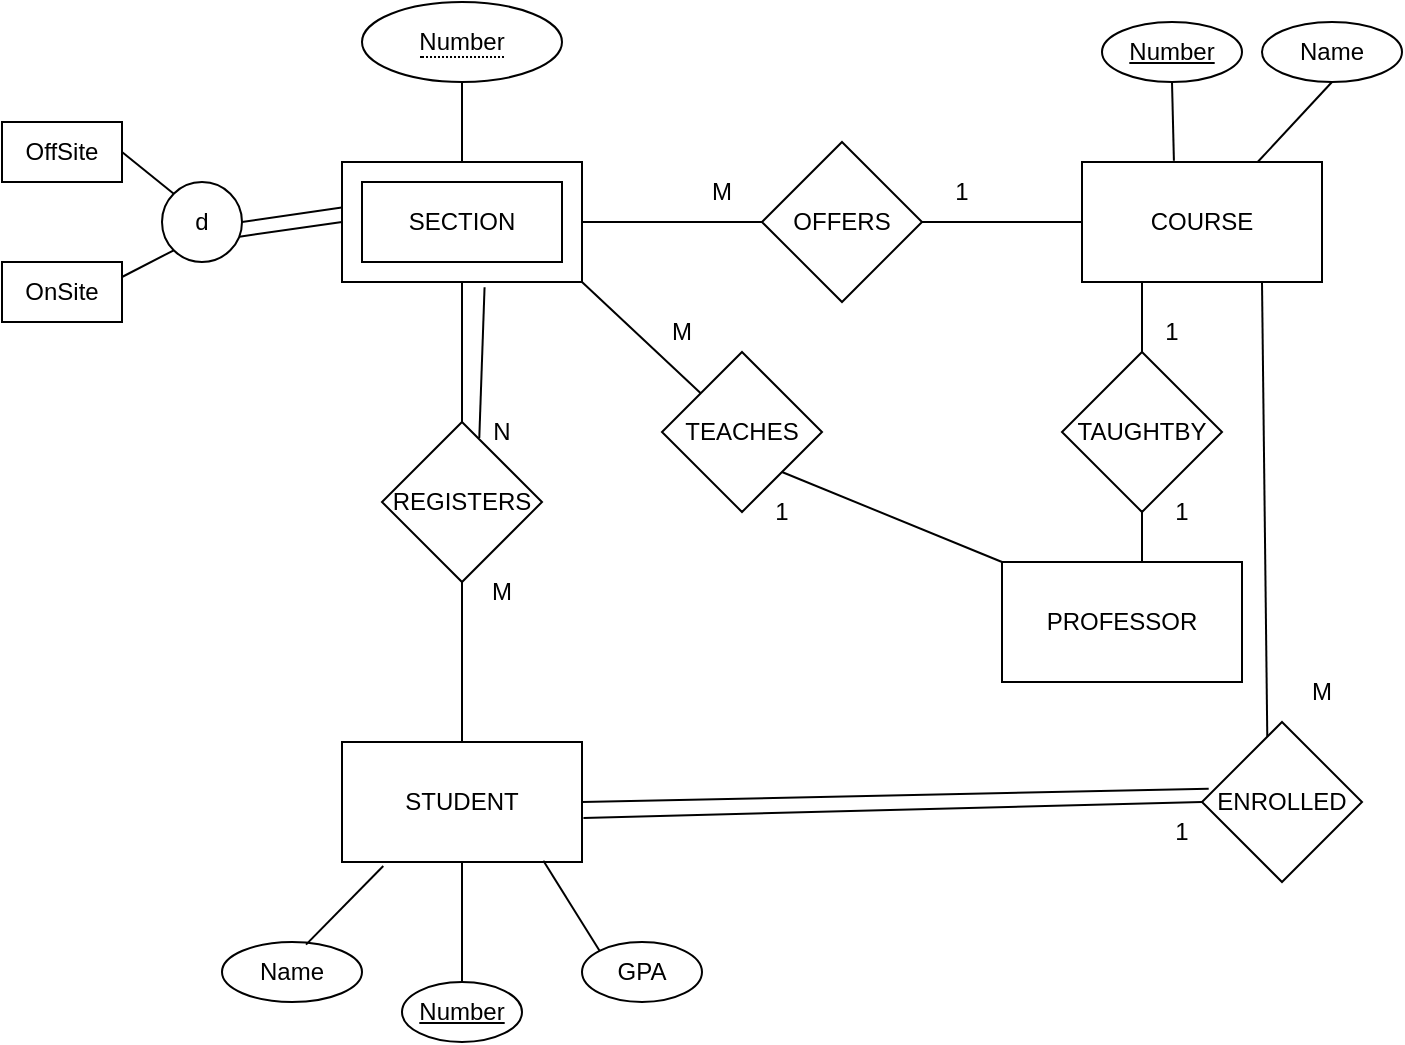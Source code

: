 <mxfile version="20.5.1" type="github">
  <diagram id="G3OaYpvWjt-qT6TLBlAL" name="Page-1">
    <mxGraphModel dx="2062" dy="1118" grid="1" gridSize="10" guides="1" tooltips="1" connect="1" arrows="1" fold="1" page="1" pageScale="1" pageWidth="1700" pageHeight="1100" math="0" shadow="0">
      <root>
        <mxCell id="0" />
        <mxCell id="1" parent="0" />
        <mxCell id="XVx1EeimnZ5qTnu5lNF5-1" value="SECTION" style="rounded=0;whiteSpace=wrap;html=1;" parent="1" vertex="1">
          <mxGeometry x="230" y="110" width="120" height="60" as="geometry" />
        </mxCell>
        <mxCell id="XVx1EeimnZ5qTnu5lNF5-3" value="d" style="ellipse;whiteSpace=wrap;html=1;aspect=fixed;" parent="1" vertex="1">
          <mxGeometry x="140" y="120" width="40" height="40" as="geometry" />
        </mxCell>
        <mxCell id="XVx1EeimnZ5qTnu5lNF5-4" value="OnSite" style="rounded=0;whiteSpace=wrap;html=1;" parent="1" vertex="1">
          <mxGeometry x="60" y="160" width="60" height="30" as="geometry" />
        </mxCell>
        <mxCell id="XVx1EeimnZ5qTnu5lNF5-5" value="OffSite" style="rounded=0;whiteSpace=wrap;html=1;" parent="1" vertex="1">
          <mxGeometry x="60" y="90" width="60" height="30" as="geometry" />
        </mxCell>
        <mxCell id="XVx1EeimnZ5qTnu5lNF5-6" value="" style="endArrow=none;html=1;rounded=0;entryX=0.006;entryY=0.378;entryDx=0;entryDy=0;entryPerimeter=0;exitX=1;exitY=0.5;exitDx=0;exitDy=0;" parent="1" source="XVx1EeimnZ5qTnu5lNF5-3" target="XVx1EeimnZ5qTnu5lNF5-1" edge="1">
          <mxGeometry width="50" height="50" relative="1" as="geometry">
            <mxPoint x="180" y="170" as="sourcePoint" />
            <mxPoint x="230" y="120" as="targetPoint" />
          </mxGeometry>
        </mxCell>
        <mxCell id="XVx1EeimnZ5qTnu5lNF5-7" value="" style="endArrow=none;html=1;rounded=0;entryX=0;entryY=0.5;entryDx=0;entryDy=0;exitX=0.967;exitY=0.683;exitDx=0;exitDy=0;exitPerimeter=0;" parent="1" source="XVx1EeimnZ5qTnu5lNF5-3" target="XVx1EeimnZ5qTnu5lNF5-1" edge="1">
          <mxGeometry width="50" height="50" relative="1" as="geometry">
            <mxPoint x="180" y="200" as="sourcePoint" />
            <mxPoint x="230" y="150" as="targetPoint" />
          </mxGeometry>
        </mxCell>
        <mxCell id="XVx1EeimnZ5qTnu5lNF5-8" value="" style="endArrow=none;html=1;rounded=0;entryX=0;entryY=1;entryDx=0;entryDy=0;exitX=1;exitY=0.25;exitDx=0;exitDy=0;" parent="1" source="XVx1EeimnZ5qTnu5lNF5-4" target="XVx1EeimnZ5qTnu5lNF5-3" edge="1">
          <mxGeometry width="50" height="50" relative="1" as="geometry">
            <mxPoint x="80" y="300" as="sourcePoint" />
            <mxPoint x="130" y="250" as="targetPoint" />
          </mxGeometry>
        </mxCell>
        <mxCell id="XVx1EeimnZ5qTnu5lNF5-9" value="" style="endArrow=none;html=1;rounded=0;entryX=0;entryY=0;entryDx=0;entryDy=0;exitX=1;exitY=0.5;exitDx=0;exitDy=0;" parent="1" source="XVx1EeimnZ5qTnu5lNF5-5" target="XVx1EeimnZ5qTnu5lNF5-3" edge="1">
          <mxGeometry width="50" height="50" relative="1" as="geometry">
            <mxPoint x="120" y="150" as="sourcePoint" />
            <mxPoint x="170" y="100" as="targetPoint" />
          </mxGeometry>
        </mxCell>
        <mxCell id="XVx1EeimnZ5qTnu5lNF5-10" value="" style="endArrow=none;html=1;rounded=0;entryX=0.5;entryY=1;entryDx=0;entryDy=0;exitX=0.5;exitY=0;exitDx=0;exitDy=0;" parent="1" source="XVx1EeimnZ5qTnu5lNF5-1" edge="1">
          <mxGeometry width="50" height="50" relative="1" as="geometry">
            <mxPoint x="320" y="110" as="sourcePoint" />
            <mxPoint x="290" y="70" as="targetPoint" />
          </mxGeometry>
        </mxCell>
        <mxCell id="XVx1EeimnZ5qTnu5lNF5-11" value="STUDENT" style="rounded=0;whiteSpace=wrap;html=1;" parent="1" vertex="1">
          <mxGeometry x="230" y="400" width="120" height="60" as="geometry" />
        </mxCell>
        <mxCell id="XVx1EeimnZ5qTnu5lNF5-12" value="Name" style="ellipse;whiteSpace=wrap;html=1;" parent="1" vertex="1">
          <mxGeometry x="170" y="500" width="70" height="30" as="geometry" />
        </mxCell>
        <mxCell id="XVx1EeimnZ5qTnu5lNF5-13" value="&lt;u&gt;Number&lt;/u&gt;" style="ellipse;whiteSpace=wrap;html=1;" parent="1" vertex="1">
          <mxGeometry x="260" y="520" width="60" height="30" as="geometry" />
        </mxCell>
        <mxCell id="XVx1EeimnZ5qTnu5lNF5-14" value="GPA" style="ellipse;whiteSpace=wrap;html=1;" parent="1" vertex="1">
          <mxGeometry x="350" y="500" width="60" height="30" as="geometry" />
        </mxCell>
        <mxCell id="XVx1EeimnZ5qTnu5lNF5-16" value="" style="endArrow=none;html=1;rounded=0;entryX=0.172;entryY=1.033;entryDx=0;entryDy=0;entryPerimeter=0;exitX=0.6;exitY=0.044;exitDx=0;exitDy=0;exitPerimeter=0;" parent="1" source="XVx1EeimnZ5qTnu5lNF5-12" target="XVx1EeimnZ5qTnu5lNF5-11" edge="1">
          <mxGeometry width="50" height="50" relative="1" as="geometry">
            <mxPoint x="110" y="500" as="sourcePoint" />
            <mxPoint x="160" y="450" as="targetPoint" />
          </mxGeometry>
        </mxCell>
        <mxCell id="XVx1EeimnZ5qTnu5lNF5-17" value="" style="endArrow=none;html=1;rounded=0;entryX=0.5;entryY=1;entryDx=0;entryDy=0;exitX=0.5;exitY=0;exitDx=0;exitDy=0;" parent="1" source="XVx1EeimnZ5qTnu5lNF5-13" target="XVx1EeimnZ5qTnu5lNF5-11" edge="1">
          <mxGeometry width="50" height="50" relative="1" as="geometry">
            <mxPoint x="250" y="530" as="sourcePoint" />
            <mxPoint x="300" y="480" as="targetPoint" />
          </mxGeometry>
        </mxCell>
        <mxCell id="XVx1EeimnZ5qTnu5lNF5-18" value="" style="endArrow=none;html=1;rounded=0;entryX=0.839;entryY=0.989;entryDx=0;entryDy=0;entryPerimeter=0;exitX=0;exitY=0;exitDx=0;exitDy=0;" parent="1" source="XVx1EeimnZ5qTnu5lNF5-14" target="XVx1EeimnZ5qTnu5lNF5-11" edge="1">
          <mxGeometry width="50" height="50" relative="1" as="geometry">
            <mxPoint x="300" y="530" as="sourcePoint" />
            <mxPoint x="350" y="480" as="targetPoint" />
          </mxGeometry>
        </mxCell>
        <mxCell id="XVx1EeimnZ5qTnu5lNF5-19" value="PROFESSOR" style="rounded=0;whiteSpace=wrap;html=1;" parent="1" vertex="1">
          <mxGeometry x="560" y="310" width="120" height="60" as="geometry" />
        </mxCell>
        <mxCell id="XVx1EeimnZ5qTnu5lNF5-20" value="COURSE" style="rounded=0;whiteSpace=wrap;html=1;" parent="1" vertex="1">
          <mxGeometry x="600" y="110" width="120" height="60" as="geometry" />
        </mxCell>
        <mxCell id="XVx1EeimnZ5qTnu5lNF5-21" value="OFFERS" style="rhombus;whiteSpace=wrap;html=1;" parent="1" vertex="1">
          <mxGeometry x="440" y="100" width="80" height="80" as="geometry" />
        </mxCell>
        <mxCell id="XVx1EeimnZ5qTnu5lNF5-22" value="" style="endArrow=none;html=1;rounded=0;entryX=0;entryY=0.5;entryDx=0;entryDy=0;exitX=1;exitY=0.5;exitDx=0;exitDy=0;" parent="1" source="XVx1EeimnZ5qTnu5lNF5-21" target="XVx1EeimnZ5qTnu5lNF5-20" edge="1">
          <mxGeometry width="50" height="50" relative="1" as="geometry">
            <mxPoint x="520" y="240" as="sourcePoint" />
            <mxPoint x="570" y="190" as="targetPoint" />
          </mxGeometry>
        </mxCell>
        <mxCell id="XVx1EeimnZ5qTnu5lNF5-23" value="" style="endArrow=none;html=1;rounded=0;entryX=0;entryY=0.5;entryDx=0;entryDy=0;exitX=1;exitY=0.5;exitDx=0;exitDy=0;" parent="1" source="XVx1EeimnZ5qTnu5lNF5-1" target="XVx1EeimnZ5qTnu5lNF5-21" edge="1">
          <mxGeometry width="50" height="50" relative="1" as="geometry">
            <mxPoint x="340" y="220" as="sourcePoint" />
            <mxPoint x="390" y="170" as="targetPoint" />
          </mxGeometry>
        </mxCell>
        <mxCell id="XVx1EeimnZ5qTnu5lNF5-24" value="M" style="text;html=1;strokeColor=none;fillColor=none;align=center;verticalAlign=middle;whiteSpace=wrap;rounded=0;" parent="1" vertex="1">
          <mxGeometry x="390" y="110" width="60" height="30" as="geometry" />
        </mxCell>
        <mxCell id="XVx1EeimnZ5qTnu5lNF5-25" value="1" style="text;html=1;strokeColor=none;fillColor=none;align=center;verticalAlign=middle;whiteSpace=wrap;rounded=0;" parent="1" vertex="1">
          <mxGeometry x="510" y="110" width="60" height="30" as="geometry" />
        </mxCell>
        <mxCell id="XVx1EeimnZ5qTnu5lNF5-26" value="REGISTERS" style="rhombus;whiteSpace=wrap;html=1;" parent="1" vertex="1">
          <mxGeometry x="250" y="240" width="80" height="80" as="geometry" />
        </mxCell>
        <mxCell id="XVx1EeimnZ5qTnu5lNF5-27" value="" style="endArrow=none;html=1;rounded=0;entryX=0.5;entryY=1;entryDx=0;entryDy=0;exitX=0.5;exitY=0;exitDx=0;exitDy=0;" parent="1" source="XVx1EeimnZ5qTnu5lNF5-11" target="XVx1EeimnZ5qTnu5lNF5-26" edge="1">
          <mxGeometry width="50" height="50" relative="1" as="geometry">
            <mxPoint x="230" y="410" as="sourcePoint" />
            <mxPoint x="280" y="360" as="targetPoint" />
          </mxGeometry>
        </mxCell>
        <mxCell id="XVx1EeimnZ5qTnu5lNF5-28" value="" style="endArrow=none;html=1;rounded=0;entryX=0.5;entryY=1;entryDx=0;entryDy=0;exitX=0.5;exitY=0;exitDx=0;exitDy=0;" parent="1" source="XVx1EeimnZ5qTnu5lNF5-26" target="XVx1EeimnZ5qTnu5lNF5-1" edge="1">
          <mxGeometry width="50" height="50" relative="1" as="geometry">
            <mxPoint x="180" y="290" as="sourcePoint" />
            <mxPoint x="230" y="240" as="targetPoint" />
          </mxGeometry>
        </mxCell>
        <mxCell id="XVx1EeimnZ5qTnu5lNF5-29" value="" style="endArrow=none;html=1;rounded=0;entryX=0.594;entryY=1.044;entryDx=0;entryDy=0;entryPerimeter=0;exitX=0.608;exitY=0.1;exitDx=0;exitDy=0;exitPerimeter=0;" parent="1" source="XVx1EeimnZ5qTnu5lNF5-26" target="XVx1EeimnZ5qTnu5lNF5-1" edge="1">
          <mxGeometry width="50" height="50" relative="1" as="geometry">
            <mxPoint x="300" y="280" as="sourcePoint" />
            <mxPoint x="350" y="230" as="targetPoint" />
          </mxGeometry>
        </mxCell>
        <mxCell id="XVx1EeimnZ5qTnu5lNF5-30" value="TEACHES" style="rhombus;whiteSpace=wrap;html=1;" parent="1" vertex="1">
          <mxGeometry x="390" y="205" width="80" height="80" as="geometry" />
        </mxCell>
        <mxCell id="XVx1EeimnZ5qTnu5lNF5-31" value="" style="endArrow=none;html=1;rounded=0;entryX=1;entryY=1;entryDx=0;entryDy=0;exitX=0;exitY=0;exitDx=0;exitDy=0;" parent="1" source="XVx1EeimnZ5qTnu5lNF5-19" target="XVx1EeimnZ5qTnu5lNF5-30" edge="1">
          <mxGeometry width="50" height="50" relative="1" as="geometry">
            <mxPoint x="490" y="450" as="sourcePoint" />
            <mxPoint x="540" y="400" as="targetPoint" />
          </mxGeometry>
        </mxCell>
        <mxCell id="XVx1EeimnZ5qTnu5lNF5-32" value="" style="endArrow=none;html=1;rounded=0;entryX=1;entryY=1;entryDx=0;entryDy=0;" parent="1" source="XVx1EeimnZ5qTnu5lNF5-30" target="XVx1EeimnZ5qTnu5lNF5-1" edge="1">
          <mxGeometry width="50" height="50" relative="1" as="geometry">
            <mxPoint x="390" y="280" as="sourcePoint" />
            <mxPoint x="440" y="230" as="targetPoint" />
          </mxGeometry>
        </mxCell>
        <mxCell id="XVx1EeimnZ5qTnu5lNF5-33" value="M" style="text;html=1;strokeColor=none;fillColor=none;align=center;verticalAlign=middle;whiteSpace=wrap;rounded=0;" parent="1" vertex="1">
          <mxGeometry x="370" y="180" width="60" height="30" as="geometry" />
        </mxCell>
        <mxCell id="XVx1EeimnZ5qTnu5lNF5-34" value="1" style="text;html=1;strokeColor=none;fillColor=none;align=center;verticalAlign=middle;whiteSpace=wrap;rounded=0;" parent="1" vertex="1">
          <mxGeometry x="420" y="270" width="60" height="30" as="geometry" />
        </mxCell>
        <mxCell id="XVx1EeimnZ5qTnu5lNF5-35" value="TAUGHTBY" style="rhombus;whiteSpace=wrap;html=1;" parent="1" vertex="1">
          <mxGeometry x="590" y="205" width="80" height="80" as="geometry" />
        </mxCell>
        <mxCell id="XVx1EeimnZ5qTnu5lNF5-36" value="" style="endArrow=none;html=1;rounded=0;entryX=0.5;entryY=1;entryDx=0;entryDy=0;" parent="1" target="XVx1EeimnZ5qTnu5lNF5-35" edge="1">
          <mxGeometry width="50" height="50" relative="1" as="geometry">
            <mxPoint x="630" y="310" as="sourcePoint" />
            <mxPoint x="670" y="360" as="targetPoint" />
          </mxGeometry>
        </mxCell>
        <mxCell id="XVx1EeimnZ5qTnu5lNF5-37" value="" style="endArrow=none;html=1;rounded=0;entryX=0.25;entryY=1;entryDx=0;entryDy=0;exitX=0.5;exitY=0;exitDx=0;exitDy=0;" parent="1" source="XVx1EeimnZ5qTnu5lNF5-35" target="XVx1EeimnZ5qTnu5lNF5-20" edge="1">
          <mxGeometry width="50" height="50" relative="1" as="geometry">
            <mxPoint x="600" y="270" as="sourcePoint" />
            <mxPoint x="650" y="220" as="targetPoint" />
          </mxGeometry>
        </mxCell>
        <mxCell id="XVx1EeimnZ5qTnu5lNF5-38" value="1" style="text;html=1;strokeColor=none;fillColor=none;align=center;verticalAlign=middle;whiteSpace=wrap;rounded=0;" parent="1" vertex="1">
          <mxGeometry x="615" y="180" width="60" height="30" as="geometry" />
        </mxCell>
        <mxCell id="XVx1EeimnZ5qTnu5lNF5-39" value="1" style="text;html=1;strokeColor=none;fillColor=none;align=center;verticalAlign=middle;whiteSpace=wrap;rounded=0;" parent="1" vertex="1">
          <mxGeometry x="620" y="270" width="60" height="30" as="geometry" />
        </mxCell>
        <mxCell id="XVx1EeimnZ5qTnu5lNF5-40" value="&lt;u&gt;Number&lt;/u&gt;" style="ellipse;whiteSpace=wrap;html=1;" parent="1" vertex="1">
          <mxGeometry x="610" y="40" width="70" height="30" as="geometry" />
        </mxCell>
        <mxCell id="XVx1EeimnZ5qTnu5lNF5-41" value="Name" style="ellipse;whiteSpace=wrap;html=1;" parent="1" vertex="1">
          <mxGeometry x="690" y="40" width="70" height="30" as="geometry" />
        </mxCell>
        <mxCell id="XVx1EeimnZ5qTnu5lNF5-42" value="" style="endArrow=none;html=1;rounded=0;entryX=0.5;entryY=1;entryDx=0;entryDy=0;exitX=0.383;exitY=-0.011;exitDx=0;exitDy=0;exitPerimeter=0;" parent="1" source="XVx1EeimnZ5qTnu5lNF5-20" target="XVx1EeimnZ5qTnu5lNF5-40" edge="1">
          <mxGeometry width="50" height="50" relative="1" as="geometry">
            <mxPoint x="590" y="130" as="sourcePoint" />
            <mxPoint x="640" y="80" as="targetPoint" />
          </mxGeometry>
        </mxCell>
        <mxCell id="XVx1EeimnZ5qTnu5lNF5-43" value="" style="endArrow=none;html=1;rounded=0;entryX=0.5;entryY=1;entryDx=0;entryDy=0;" parent="1" source="XVx1EeimnZ5qTnu5lNF5-20" target="XVx1EeimnZ5qTnu5lNF5-41" edge="1">
          <mxGeometry width="50" height="50" relative="1" as="geometry">
            <mxPoint x="750" y="210" as="sourcePoint" />
            <mxPoint x="800" y="160" as="targetPoint" />
          </mxGeometry>
        </mxCell>
        <mxCell id="XVx1EeimnZ5qTnu5lNF5-44" value="N" style="text;html=1;strokeColor=none;fillColor=none;align=center;verticalAlign=middle;whiteSpace=wrap;rounded=0;" parent="1" vertex="1">
          <mxGeometry x="280" y="230" width="60" height="30" as="geometry" />
        </mxCell>
        <mxCell id="XVx1EeimnZ5qTnu5lNF5-47" value="M" style="text;html=1;strokeColor=none;fillColor=none;align=center;verticalAlign=middle;whiteSpace=wrap;rounded=0;" parent="1" vertex="1">
          <mxGeometry x="280" y="310" width="60" height="30" as="geometry" />
        </mxCell>
        <mxCell id="0tu45szEn4J1Hnn758KT-1" value="ENROLLED" style="rhombus;whiteSpace=wrap;html=1;" vertex="1" parent="1">
          <mxGeometry x="660" y="390" width="80" height="80" as="geometry" />
        </mxCell>
        <mxCell id="0tu45szEn4J1Hnn758KT-2" value="" style="endArrow=none;html=1;rounded=0;entryX=0.042;entryY=0.417;entryDx=0;entryDy=0;entryPerimeter=0;exitX=1;exitY=0.5;exitDx=0;exitDy=0;" edge="1" parent="1" source="XVx1EeimnZ5qTnu5lNF5-11" target="0tu45szEn4J1Hnn758KT-1">
          <mxGeometry width="50" height="50" relative="1" as="geometry">
            <mxPoint x="440" y="470" as="sourcePoint" />
            <mxPoint x="490" y="420" as="targetPoint" />
          </mxGeometry>
        </mxCell>
        <mxCell id="0tu45szEn4J1Hnn758KT-3" value="" style="endArrow=none;html=1;rounded=0;entryX=0;entryY=0.5;entryDx=0;entryDy=0;exitX=1.006;exitY=0.633;exitDx=0;exitDy=0;exitPerimeter=0;" edge="1" parent="1" source="XVx1EeimnZ5qTnu5lNF5-11" target="0tu45szEn4J1Hnn758KT-1">
          <mxGeometry width="50" height="50" relative="1" as="geometry">
            <mxPoint x="420" y="500" as="sourcePoint" />
            <mxPoint x="470" y="450" as="targetPoint" />
          </mxGeometry>
        </mxCell>
        <mxCell id="0tu45szEn4J1Hnn758KT-4" value="" style="endArrow=none;html=1;rounded=0;entryX=0.75;entryY=1;entryDx=0;entryDy=0;exitX=0.408;exitY=0.092;exitDx=0;exitDy=0;exitPerimeter=0;" edge="1" parent="1" source="0tu45szEn4J1Hnn758KT-1" target="XVx1EeimnZ5qTnu5lNF5-20">
          <mxGeometry width="50" height="50" relative="1" as="geometry">
            <mxPoint x="690" y="370" as="sourcePoint" />
            <mxPoint x="740" y="320" as="targetPoint" />
          </mxGeometry>
        </mxCell>
        <mxCell id="0tu45szEn4J1Hnn758KT-6" value="M" style="text;html=1;strokeColor=none;fillColor=none;align=center;verticalAlign=middle;whiteSpace=wrap;rounded=0;" vertex="1" parent="1">
          <mxGeometry x="690" y="360" width="60" height="30" as="geometry" />
        </mxCell>
        <mxCell id="0tu45szEn4J1Hnn758KT-7" value="1" style="text;html=1;strokeColor=none;fillColor=none;align=center;verticalAlign=middle;whiteSpace=wrap;rounded=0;" vertex="1" parent="1">
          <mxGeometry x="620" y="430" width="60" height="30" as="geometry" />
        </mxCell>
        <mxCell id="0tu45szEn4J1Hnn758KT-8" value="" style="verticalLabelPosition=bottom;verticalAlign=top;html=1;shape=mxgraph.basic.frame;dx=10;" vertex="1" parent="1">
          <mxGeometry x="230" y="110" width="120" height="60" as="geometry" />
        </mxCell>
        <mxCell id="0tu45szEn4J1Hnn758KT-9" value="&lt;span style=&quot;border-bottom: 1px dotted&quot;&gt;Number&lt;/span&gt;" style="ellipse;whiteSpace=wrap;html=1;align=center;" vertex="1" parent="1">
          <mxGeometry x="240" y="30" width="100" height="40" as="geometry" />
        </mxCell>
      </root>
    </mxGraphModel>
  </diagram>
</mxfile>
